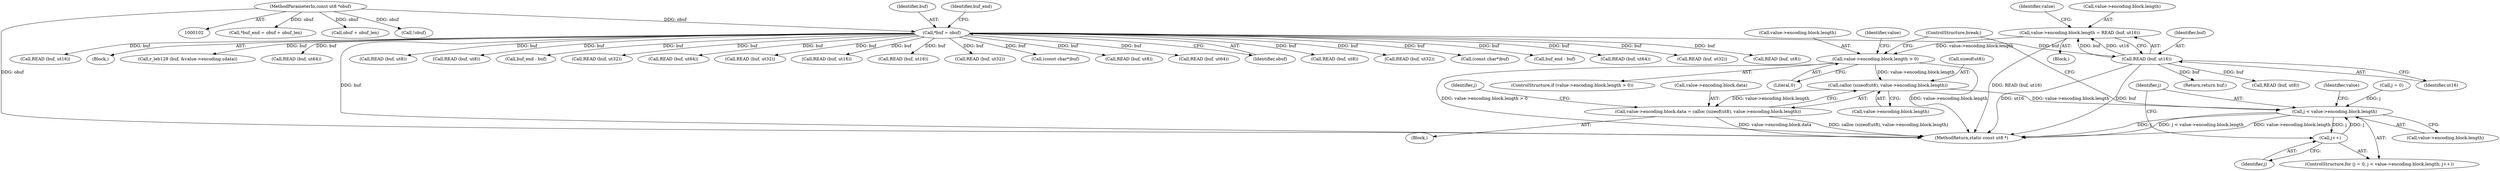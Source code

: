 digraph "0_radare2_2ca9ab45891b6ae8e32b6c28c81eebca059cbe5d_0@pointer" {
"1000249" [label="(Call,value->encoding.block.length = READ (buf, ut16))"];
"1000257" [label="(Call,READ (buf, ut16))"];
"1000112" [label="(Call,*buf = obuf)"];
"1000103" [label="(MethodParameterIn,const ut8 *obuf)"];
"1000261" [label="(Call,value->encoding.block.length > 0)"];
"1000279" [label="(Call,calloc (sizeof(ut8), value->encoding.block.length))"];
"1000271" [label="(Call,value->encoding.block.data = calloc (sizeof(ut8), value->encoding.block.length))"];
"1000293" [label="(Call,j < value->encoding.block.length)"];
"1000302" [label="(Call,j++)"];
"1000271" [label="(Call,value->encoding.block.data = calloc (sizeof(ut8), value->encoding.block.length))"];
"1000260" [label="(ControlStructure,if (value->encoding.block.length > 0))"];
"1000112" [label="(Call,*buf = obuf)"];
"1000328" [label="(Call,READ (buf, ut32))"];
"1000445" [label="(Call,(const char*)buf)"];
"1000749" [label="(Call,READ (buf, ut8))"];
"1000782" [label="(Call,READ (buf, ut64))"];
"1000275" [label="(Identifier,value)"];
"1000269" [label="(Literal,0)"];
"1000280" [label="(Call,sizeof(ut8))"];
"1000310" [label="(Identifier,value)"];
"1000113" [label="(Identifier,buf)"];
"1000116" [label="(Call,*buf_end = obuf + obuf_len)"];
"1000290" [label="(Call,j = 0)"];
"1000114" [label="(Identifier,obuf)"];
"1000200" [label="(Call,READ (buf, ut8))"];
"1000222" [label="(Call,READ (buf, ut32))"];
"1000318" [label="(ControlStructure,break;)"];
"1000437" [label="(Call,(const char*)buf)"];
"1000293" [label="(Call,j < value->encoding.block.length)"];
"1000702" [label="(Call,buf_end - buf)"];
"1000118" [label="(Call,obuf + obuf_len)"];
"1000233" [label="(Call,READ (buf, ut64))"];
"1000270" [label="(Block,)"];
"1000303" [label="(Identifier,j)"];
"1000632" [label="(Call,READ (buf, ut32))"];
"1000793" [label="(Call,READ (buf, ut8))"];
"1000398" [label="(Call,READ (buf, ut16))"];
"1000249" [label="(Call,value->encoding.block.length = READ (buf, ut16))"];
"1000262" [label="(Call,value->encoding.block.length)"];
"1000279" [label="(Call,calloc (sizeof(ut8), value->encoding.block.length))"];
"1000133" [label="(Call,!obuf)"];
"1000294" [label="(Identifier,j)"];
"1000103" [label="(MethodParameterIn,const ut8 *obuf)"];
"1000186" [label="(Block,)"];
"1000315" [label="(Call,READ (buf, ut8))"];
"1000110" [label="(Block,)"];
"1000614" [label="(Call,r_leb128 (buf, &value->encoding.sdata))"];
"1000738" [label="(Call,READ (buf, ut64))"];
"1000814" [label="(MethodReturn,static const ut8 *)"];
"1000261" [label="(Call,value->encoding.block.length > 0)"];
"1000607" [label="(Call,READ (buf, ut8))"];
"1000289" [label="(ControlStructure,for (j = 0; j < value->encoding.block.length; j++))"];
"1000538" [label="(Call,READ (buf, ut8))"];
"1000302" [label="(Call,j++)"];
"1000295" [label="(Call,value->encoding.block.length)"];
"1000265" [label="(Identifier,value)"];
"1000455" [label="(Call,buf_end - buf)"];
"1000771" [label="(Call,READ (buf, ut32))"];
"1000420" [label="(Call,READ (buf, ut64))"];
"1000282" [label="(Call,value->encoding.block.length)"];
"1000259" [label="(Identifier,ut16)"];
"1000812" [label="(Return,return buf;)"];
"1000409" [label="(Call,READ (buf, ut32))"];
"1000291" [label="(Identifier,j)"];
"1000760" [label="(Call,READ (buf, ut16))"];
"1000250" [label="(Call,value->encoding.block.length)"];
"1000117" [label="(Identifier,buf_end)"];
"1000272" [label="(Call,value->encoding.block.data)"];
"1000257" [label="(Call,READ (buf, ut16))"];
"1000258" [label="(Identifier,buf)"];
"1000211" [label="(Call,READ (buf, ut16))"];
"1000249" -> "1000186"  [label="AST: "];
"1000249" -> "1000257"  [label="CFG: "];
"1000250" -> "1000249"  [label="AST: "];
"1000257" -> "1000249"  [label="AST: "];
"1000265" -> "1000249"  [label="CFG: "];
"1000249" -> "1000814"  [label="DDG: READ (buf, ut16)"];
"1000257" -> "1000249"  [label="DDG: buf"];
"1000257" -> "1000249"  [label="DDG: ut16"];
"1000249" -> "1000261"  [label="DDG: value->encoding.block.length"];
"1000257" -> "1000259"  [label="CFG: "];
"1000258" -> "1000257"  [label="AST: "];
"1000259" -> "1000257"  [label="AST: "];
"1000257" -> "1000814"  [label="DDG: ut16"];
"1000257" -> "1000814"  [label="DDG: buf"];
"1000112" -> "1000257"  [label="DDG: buf"];
"1000257" -> "1000315"  [label="DDG: buf"];
"1000257" -> "1000812"  [label="DDG: buf"];
"1000112" -> "1000110"  [label="AST: "];
"1000112" -> "1000114"  [label="CFG: "];
"1000113" -> "1000112"  [label="AST: "];
"1000114" -> "1000112"  [label="AST: "];
"1000117" -> "1000112"  [label="CFG: "];
"1000112" -> "1000814"  [label="DDG: buf"];
"1000103" -> "1000112"  [label="DDG: obuf"];
"1000112" -> "1000200"  [label="DDG: buf"];
"1000112" -> "1000211"  [label="DDG: buf"];
"1000112" -> "1000222"  [label="DDG: buf"];
"1000112" -> "1000233"  [label="DDG: buf"];
"1000112" -> "1000328"  [label="DDG: buf"];
"1000112" -> "1000398"  [label="DDG: buf"];
"1000112" -> "1000409"  [label="DDG: buf"];
"1000112" -> "1000420"  [label="DDG: buf"];
"1000112" -> "1000437"  [label="DDG: buf"];
"1000112" -> "1000445"  [label="DDG: buf"];
"1000112" -> "1000455"  [label="DDG: buf"];
"1000112" -> "1000538"  [label="DDG: buf"];
"1000112" -> "1000607"  [label="DDG: buf"];
"1000112" -> "1000614"  [label="DDG: buf"];
"1000112" -> "1000632"  [label="DDG: buf"];
"1000112" -> "1000702"  [label="DDG: buf"];
"1000112" -> "1000738"  [label="DDG: buf"];
"1000112" -> "1000749"  [label="DDG: buf"];
"1000112" -> "1000760"  [label="DDG: buf"];
"1000112" -> "1000771"  [label="DDG: buf"];
"1000112" -> "1000782"  [label="DDG: buf"];
"1000112" -> "1000793"  [label="DDG: buf"];
"1000103" -> "1000102"  [label="AST: "];
"1000103" -> "1000814"  [label="DDG: obuf"];
"1000103" -> "1000116"  [label="DDG: obuf"];
"1000103" -> "1000118"  [label="DDG: obuf"];
"1000103" -> "1000133"  [label="DDG: obuf"];
"1000261" -> "1000260"  [label="AST: "];
"1000261" -> "1000269"  [label="CFG: "];
"1000262" -> "1000261"  [label="AST: "];
"1000269" -> "1000261"  [label="AST: "];
"1000275" -> "1000261"  [label="CFG: "];
"1000318" -> "1000261"  [label="CFG: "];
"1000261" -> "1000814"  [label="DDG: value->encoding.block.length"];
"1000261" -> "1000814"  [label="DDG: value->encoding.block.length > 0"];
"1000261" -> "1000279"  [label="DDG: value->encoding.block.length"];
"1000279" -> "1000271"  [label="AST: "];
"1000279" -> "1000282"  [label="CFG: "];
"1000280" -> "1000279"  [label="AST: "];
"1000282" -> "1000279"  [label="AST: "];
"1000271" -> "1000279"  [label="CFG: "];
"1000279" -> "1000271"  [label="DDG: value->encoding.block.length"];
"1000279" -> "1000293"  [label="DDG: value->encoding.block.length"];
"1000271" -> "1000270"  [label="AST: "];
"1000272" -> "1000271"  [label="AST: "];
"1000291" -> "1000271"  [label="CFG: "];
"1000271" -> "1000814"  [label="DDG: value->encoding.block.data"];
"1000271" -> "1000814"  [label="DDG: calloc (sizeof(ut8), value->encoding.block.length)"];
"1000293" -> "1000289"  [label="AST: "];
"1000293" -> "1000295"  [label="CFG: "];
"1000294" -> "1000293"  [label="AST: "];
"1000295" -> "1000293"  [label="AST: "];
"1000310" -> "1000293"  [label="CFG: "];
"1000318" -> "1000293"  [label="CFG: "];
"1000293" -> "1000814"  [label="DDG: j"];
"1000293" -> "1000814"  [label="DDG: j < value->encoding.block.length"];
"1000293" -> "1000814"  [label="DDG: value->encoding.block.length"];
"1000290" -> "1000293"  [label="DDG: j"];
"1000302" -> "1000293"  [label="DDG: j"];
"1000293" -> "1000302"  [label="DDG: j"];
"1000302" -> "1000289"  [label="AST: "];
"1000302" -> "1000303"  [label="CFG: "];
"1000303" -> "1000302"  [label="AST: "];
"1000294" -> "1000302"  [label="CFG: "];
}
